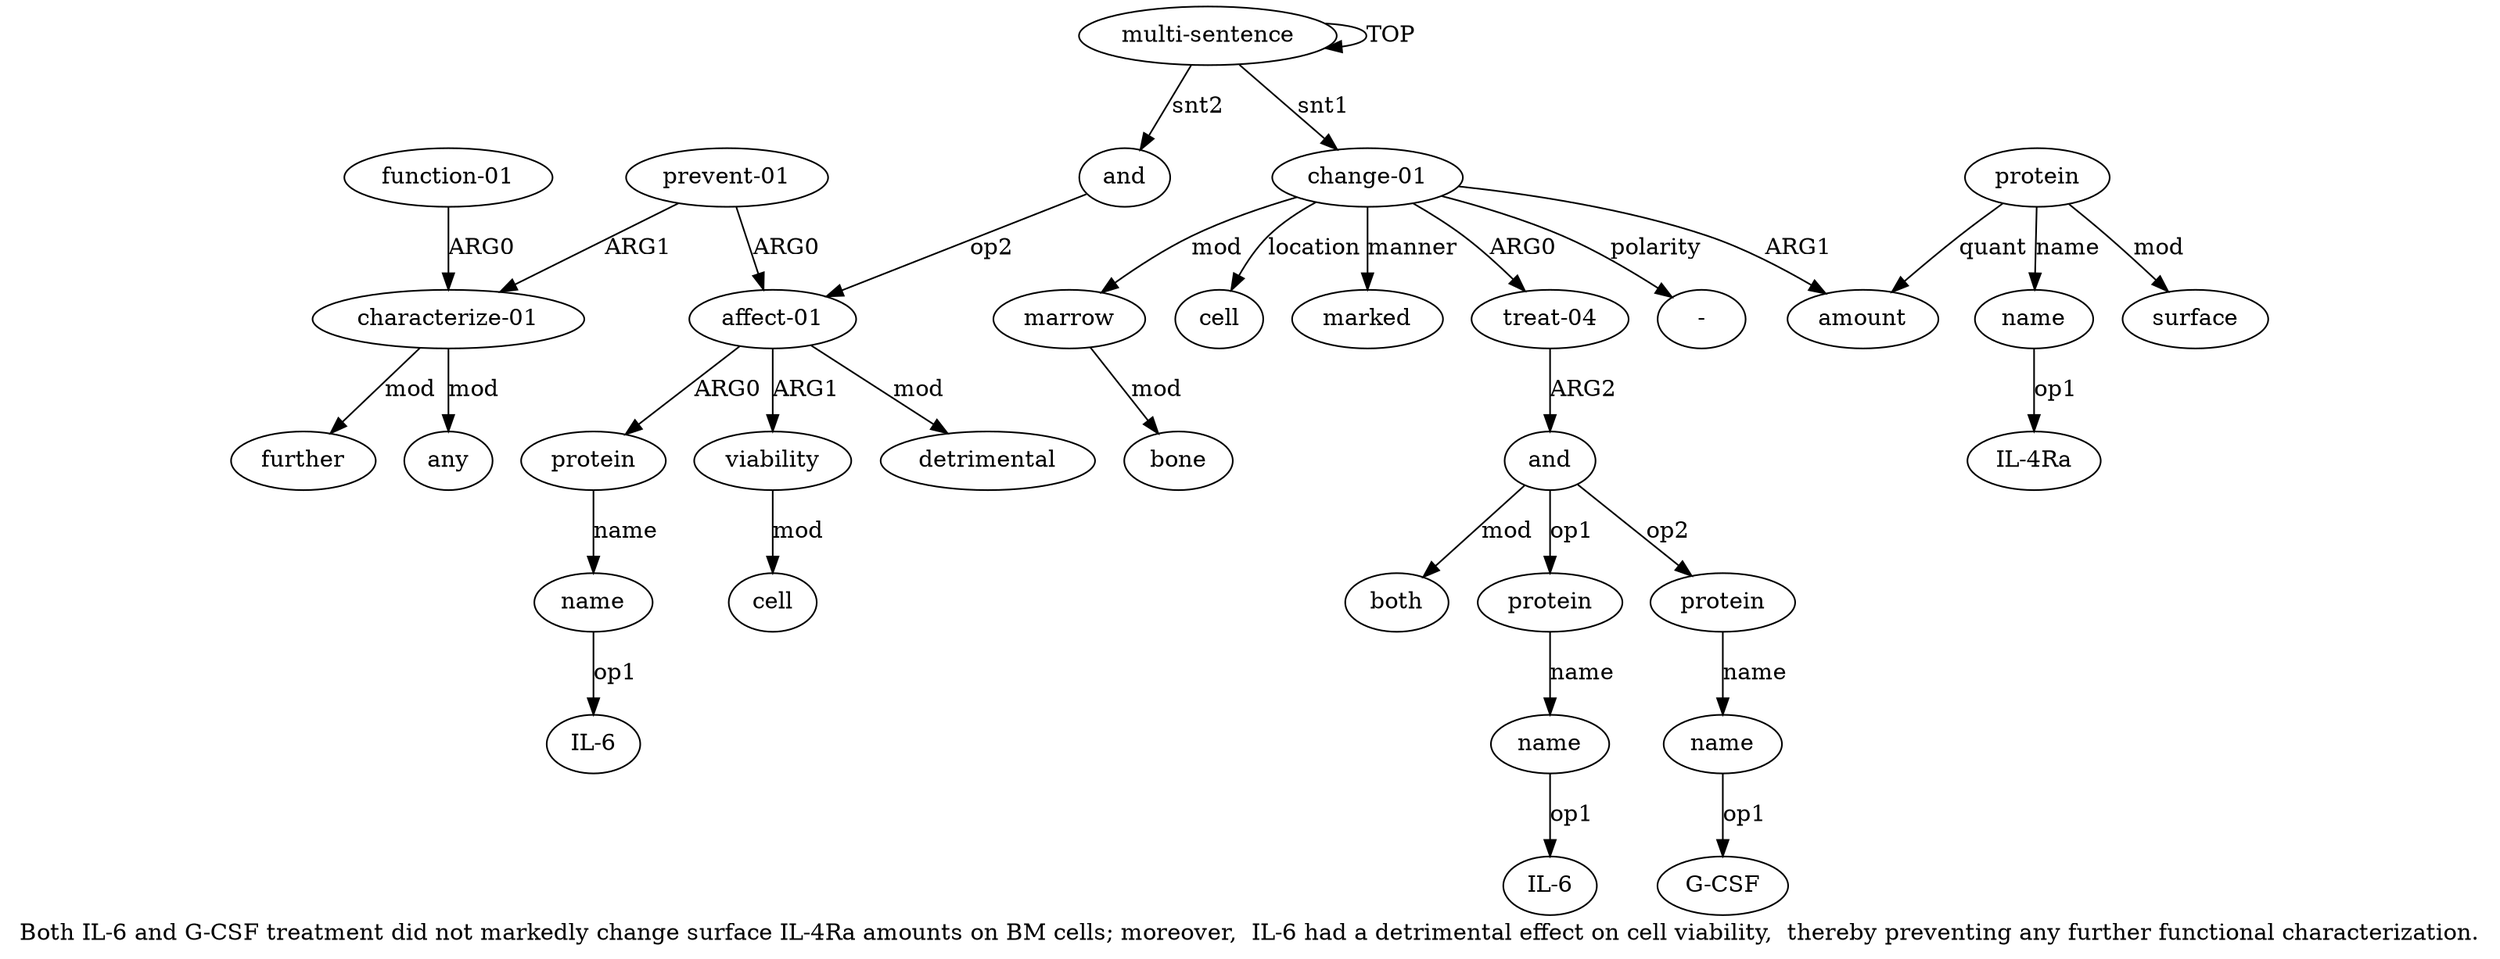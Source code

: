 digraph  {
	graph [label="Both IL-6 and G-CSF treatment did not markedly change surface IL-4Ra amounts on BM cells; moreover,  IL-6 had a detrimental effect \
on cell viability,  thereby preventing any further functional characterization."];
	node [label="\N"];
	a20	 [color=black,
		gold_ind=20,
		gold_label=name,
		label=name,
		test_ind=20,
		test_label=name];
	"a20 IL-6"	 [color=black,
		gold_ind=-1,
		gold_label="IL-6",
		label="IL-6",
		test_ind=-1,
		test_label="IL-6"];
	a20 -> "a20 IL-6" [key=0,
	color=black,
	gold_label=op1,
	label=op1,
	test_label=op1];
a21 [color=black,
	gold_ind=21,
	gold_label=viability,
	label=viability,
	test_ind=21,
	test_label=viability];
a22 [color=black,
	gold_ind=22,
	gold_label=cell,
	label=cell,
	test_ind=22,
	test_label=cell];
a21 -> a22 [key=0,
color=black,
gold_label=mod,
label=mod,
test_label=mod];
a23 [color=black,
gold_ind=23,
gold_label=detrimental,
label=detrimental,
test_ind=23,
test_label=detrimental];
a24 [color=black,
gold_ind=24,
gold_label="prevent-01",
label="prevent-01",
test_ind=24,
test_label="prevent-01"];
a25 [color=black,
gold_ind=25,
gold_label="characterize-01",
label="characterize-01",
test_ind=25,
test_label="characterize-01"];
a24 -> a25 [key=0,
color=black,
gold_label=ARG1,
label=ARG1,
test_label=ARG1];
a18 [color=black,
gold_ind=18,
gold_label="affect-01",
label="affect-01",
test_ind=18,
test_label="affect-01"];
a24 -> a18 [key=0,
color=black,
gold_label=ARG0,
label=ARG0,
test_label=ARG0];
a27 [color=black,
gold_ind=27,
gold_label=further,
label=further,
test_ind=27,
test_label=further];
a25 -> a27 [key=0,
color=black,
gold_label=mod,
label=mod,
test_label=mod];
a28 [color=black,
gold_ind=28,
gold_label=any,
label=any,
test_ind=28,
test_label=any];
a25 -> a28 [key=0,
color=black,
gold_label=mod,
label=mod,
test_label=mod];
a26 [color=black,
gold_ind=26,
gold_label="function-01",
label="function-01",
test_ind=26,
test_label="function-01"];
a26 -> a25 [key=0,
color=black,
gold_label=ARG0,
label=ARG0,
test_label=ARG0];
"a7 G-CSF" [color=black,
gold_ind=-1,
gold_label="G-CSF",
label="G-CSF",
test_ind=-1,
test_label="G-CSF"];
"a1 -" [color=black,
gold_ind=-1,
gold_label="-",
label="-",
test_ind=-1,
test_label="-"];
"a11 IL-4Ra" [color=black,
gold_ind=-1,
gold_label="IL-4Ra",
label="IL-4Ra",
test_ind=-1,
test_label="IL-4Ra"];
a15 [color=black,
gold_ind=15,
gold_label=marrow,
label=marrow,
test_ind=15,
test_label=marrow];
a16 [color=black,
gold_ind=16,
gold_label=bone,
label=bone,
test_ind=16,
test_label=bone];
a15 -> a16 [key=0,
color=black,
gold_label=mod,
label=mod,
test_label=mod];
a14 [color=black,
gold_ind=14,
gold_label=cell,
label=cell,
test_ind=14,
test_label=cell];
a17 [color=black,
gold_ind=17,
gold_label=and,
label=and,
test_ind=17,
test_label=and];
a17 -> a18 [key=0,
color=black,
gold_label=op2,
label=op2,
test_label=op2];
a11 [color=black,
gold_ind=11,
gold_label=name,
label=name,
test_ind=11,
test_label=name];
a11 -> "a11 IL-4Ra" [key=0,
color=black,
gold_label=op1,
label=op1,
test_label=op1];
a10 [color=black,
gold_ind=10,
gold_label=protein,
label=protein,
test_ind=10,
test_label=protein];
a10 -> a11 [key=0,
color=black,
gold_label=name,
label=name,
test_label=name];
a12 [color=black,
gold_ind=12,
gold_label=surface,
label=surface,
test_ind=12,
test_label=surface];
a10 -> a12 [key=0,
color=black,
gold_label=mod,
label=mod,
test_label=mod];
a9 [color=black,
gold_ind=9,
gold_label=amount,
label=amount,
test_ind=9,
test_label=amount];
a10 -> a9 [key=0,
color=black,
gold_label=quant,
label=quant,
test_label=quant];
a13 [color=black,
gold_ind=13,
gold_label=marked,
label=marked,
test_ind=13,
test_label=marked];
a19 [color=black,
gold_ind=19,
gold_label=protein,
label=protein,
test_ind=19,
test_label=protein];
a19 -> a20 [key=0,
color=black,
gold_label=name,
label=name,
test_label=name];
a18 -> a21 [key=0,
color=black,
gold_label=ARG1,
label=ARG1,
test_label=ARG1];
a18 -> a23 [key=0,
color=black,
gold_label=mod,
label=mod,
test_label=mod];
a18 -> a19 [key=0,
color=black,
gold_label=ARG0,
label=ARG0,
test_label=ARG0];
a1 [color=black,
gold_ind=1,
gold_label="change-01",
label="change-01",
test_ind=1,
test_label="change-01"];
a1 -> "a1 -" [key=0,
color=black,
gold_label=polarity,
label=polarity,
test_label=polarity];
a1 -> a15 [key=0,
color=black,
gold_label=mod,
label=mod,
test_label=mod];
a1 -> a14 [key=0,
color=black,
gold_label=location,
label=location,
test_label=location];
a1 -> a13 [key=0,
color=black,
gold_label=manner,
label=manner,
test_label=manner];
a2 [color=black,
gold_ind=2,
gold_label="treat-04",
label="treat-04",
test_ind=2,
test_label="treat-04"];
a1 -> a2 [key=0,
color=black,
gold_label=ARG0,
label=ARG0,
test_label=ARG0];
a1 -> a9 [key=0,
color=black,
gold_label=ARG1,
label=ARG1,
test_label=ARG1];
a0 [color=black,
gold_ind=0,
gold_label="multi-sentence",
label="multi-sentence",
test_ind=0,
test_label="multi-sentence"];
a0 -> a17 [key=0,
color=black,
gold_label=snt2,
label=snt2,
test_label=snt2];
a0 -> a1 [key=0,
color=black,
gold_label=snt1,
label=snt1,
test_label=snt1];
a0 -> a0 [key=0,
color=black,
gold_label=TOP,
label=TOP,
test_label=TOP];
a3 [color=black,
gold_ind=3,
gold_label=and,
label=and,
test_ind=3,
test_label=and];
a4 [color=black,
gold_ind=4,
gold_label=protein,
label=protein,
test_ind=4,
test_label=protein];
a3 -> a4 [key=0,
color=black,
gold_label=op1,
label=op1,
test_label=op1];
a6 [color=black,
gold_ind=6,
gold_label=protein,
label=protein,
test_ind=6,
test_label=protein];
a3 -> a6 [key=0,
color=black,
gold_label=op2,
label=op2,
test_label=op2];
a8 [color=black,
gold_ind=8,
gold_label=both,
label=both,
test_ind=8,
test_label=both];
a3 -> a8 [key=0,
color=black,
gold_label=mod,
label=mod,
test_label=mod];
a2 -> a3 [key=0,
color=black,
gold_label=ARG2,
label=ARG2,
test_label=ARG2];
a5 [color=black,
gold_ind=5,
gold_label=name,
label=name,
test_ind=5,
test_label=name];
"a5 IL-6" [color=black,
gold_ind=-1,
gold_label="IL-6",
label="IL-6",
test_ind=-1,
test_label="IL-6"];
a5 -> "a5 IL-6" [key=0,
color=black,
gold_label=op1,
label=op1,
test_label=op1];
a4 -> a5 [key=0,
color=black,
gold_label=name,
label=name,
test_label=name];
a7 [color=black,
gold_ind=7,
gold_label=name,
label=name,
test_ind=7,
test_label=name];
a7 -> "a7 G-CSF" [key=0,
color=black,
gold_label=op1,
label=op1,
test_label=op1];
a6 -> a7 [key=0,
color=black,
gold_label=name,
label=name,
test_label=name];
}
